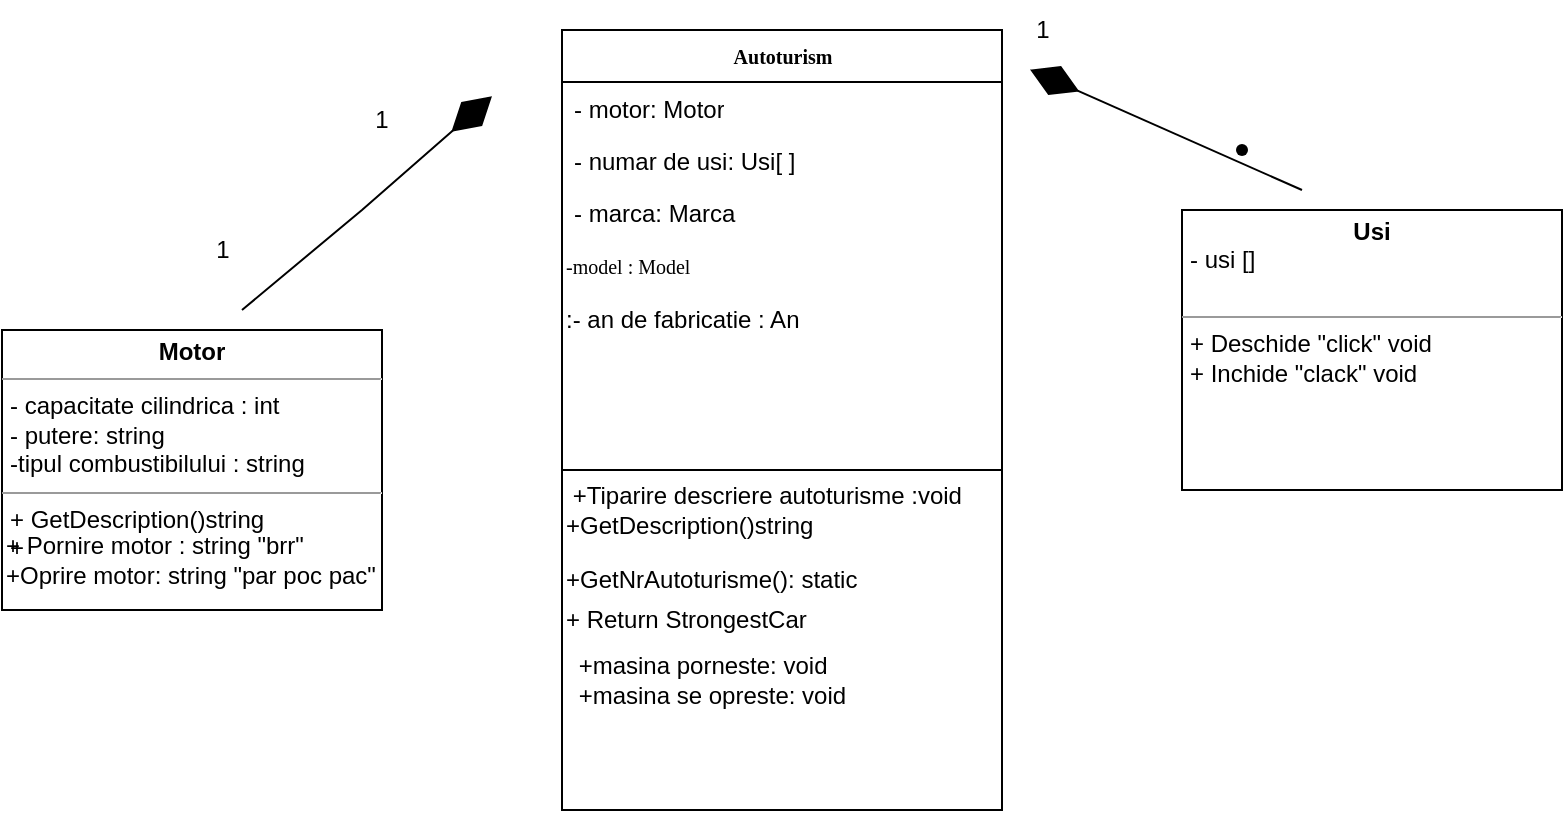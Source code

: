 <mxfile version="20.8.16" type="github">
  <diagram name="Page-1" id="c4acf3e9-155e-7222-9cf6-157b1a14988f">
    <mxGraphModel dx="1050" dy="525" grid="1" gridSize="10" guides="1" tooltips="1" connect="1" arrows="1" fold="1" page="1" pageScale="1" pageWidth="850" pageHeight="1100" background="none" math="0" shadow="0">
      <root>
        <mxCell id="0" />
        <mxCell id="1" parent="0" />
        <mxCell id="17acba5748e5396b-30" value="&lt;b&gt;Autoturism&lt;/b&gt;" style="swimlane;html=1;fontStyle=0;childLayout=stackLayout;horizontal=1;startSize=26;fillColor=none;horizontalStack=0;resizeParent=1;resizeLast=0;collapsible=1;marginBottom=0;swimlaneFillColor=#ffffff;rounded=0;shadow=0;comic=0;labelBackgroundColor=none;strokeWidth=1;fontFamily=Verdana;fontSize=10;align=center;textDirection=ltr;" parent="1" vertex="1">
          <mxGeometry x="340" y="70" width="220" height="220" as="geometry" />
        </mxCell>
        <mxCell id="17acba5748e5396b-31" value="- motor: Motor&lt;br&gt;" style="text;html=1;strokeColor=none;fillColor=none;align=left;verticalAlign=top;spacingLeft=4;spacingRight=4;whiteSpace=wrap;overflow=hidden;rotatable=0;points=[[0,0.5],[1,0.5]];portConstraint=eastwest;" parent="17acba5748e5396b-30" vertex="1">
          <mxGeometry y="26" width="220" height="26" as="geometry" />
        </mxCell>
        <mxCell id="17acba5748e5396b-32" value="- numar de usi: Usi[ ]" style="text;html=1;strokeColor=none;fillColor=none;align=left;verticalAlign=top;spacingLeft=4;spacingRight=4;whiteSpace=wrap;overflow=hidden;rotatable=0;points=[[0,0.5],[1,0.5]];portConstraint=eastwest;" parent="17acba5748e5396b-30" vertex="1">
          <mxGeometry y="52" width="220" height="26" as="geometry" />
        </mxCell>
        <mxCell id="17acba5748e5396b-33" value="- marca: Marca&lt;br&gt;&lt;br&gt;" style="text;html=1;strokeColor=none;fillColor=none;align=left;verticalAlign=top;spacingLeft=4;spacingRight=4;whiteSpace=wrap;overflow=hidden;rotatable=0;points=[[0,0.5],[1,0.5]];portConstraint=eastwest;" parent="17acba5748e5396b-30" vertex="1">
          <mxGeometry y="78" width="220" height="32" as="geometry" />
        </mxCell>
        <mxCell id="5d2195bd80daf111-16" value="-model : Model" style="text;html=1;resizable=0;points=[];autosize=1;align=left;verticalAlign=top;spacingTop=-4;fontSize=10;fontFamily=Verdana;fontColor=#000000;" parent="17acba5748e5396b-30" vertex="1">
          <mxGeometry y="110" width="220" height="20" as="geometry" />
        </mxCell>
        <mxCell id="Fru1zeG-IIHjsc8SuM4v-11" value=":- an de fabricatie : An" style="text;strokeColor=none;align=left;fillColor=none;html=1;verticalAlign=middle;whiteSpace=wrap;rounded=0;" vertex="1" parent="17acba5748e5396b-30">
          <mxGeometry y="130" width="220" height="30" as="geometry" />
        </mxCell>
        <mxCell id="5d2195bd80daf111-18" value="&lt;p style=&quot;margin:0px;margin-top:4px;text-align:center;&quot;&gt;&lt;b&gt;Motor&lt;/b&gt;&lt;/p&gt;&lt;hr size=&quot;1&quot;&gt;&lt;p style=&quot;margin:0px;margin-left:4px;&quot;&gt;- capacitate cilindrica : int&lt;br&gt;- putere: string&lt;/p&gt;&lt;p style=&quot;margin:0px;margin-left:4px;&quot;&gt;-tipul combustibilului : string&lt;/p&gt;&lt;hr size=&quot;1&quot;&gt;&lt;p style=&quot;margin:0px;margin-left:4px;&quot;&gt;+ GetDescription()string&lt;br&gt;+&amp;nbsp;&lt;/p&gt;" style="verticalAlign=top;align=left;overflow=fill;fontSize=12;fontFamily=Helvetica;html=1;rounded=0;shadow=0;comic=0;labelBackgroundColor=none;strokeWidth=1" parent="1" vertex="1">
          <mxGeometry x="60" y="220" width="190" height="140" as="geometry" />
        </mxCell>
        <mxCell id="5d2195bd80daf111-19" value="&lt;p style=&quot;margin:0px;margin-top:4px;text-align:center;&quot;&gt;&lt;b&gt;Usi&lt;/b&gt;&lt;/p&gt;&lt;p style=&quot;margin:0px;margin-left:4px;&quot;&gt;- usi []&lt;br&gt;&lt;br&gt;&lt;/p&gt;&lt;hr size=&quot;1&quot;&gt;&lt;p style=&quot;margin:0px;margin-left:4px;&quot;&gt;+ Deschide &quot;click&quot; void&lt;br&gt;+ Inchide &quot;clack&quot; void&lt;/p&gt;&lt;p style=&quot;margin:0px;margin-left:4px;&quot;&gt;&lt;br&gt;&lt;/p&gt;" style="verticalAlign=top;align=left;overflow=fill;fontSize=12;fontFamily=Helvetica;html=1;rounded=0;shadow=0;comic=0;labelBackgroundColor=none;strokeWidth=1" parent="1" vertex="1">
          <mxGeometry x="650" y="160" width="190" height="140" as="geometry" />
        </mxCell>
        <mxCell id="Fru1zeG-IIHjsc8SuM4v-13" value="" style="rounded=0;whiteSpace=wrap;html=1;" vertex="1" parent="1">
          <mxGeometry x="340" y="290" width="220" height="170" as="geometry" />
        </mxCell>
        <mxCell id="Fru1zeG-IIHjsc8SuM4v-14" value="&amp;nbsp;+Tiparire descriere autoturisme :void&lt;br&gt;+GetDescription()string" style="text;strokeColor=none;align=left;fillColor=none;html=1;verticalAlign=middle;whiteSpace=wrap;rounded=0;" vertex="1" parent="1">
          <mxGeometry x="340" y="290" width="210" height="40" as="geometry" />
        </mxCell>
        <mxCell id="Fru1zeG-IIHjsc8SuM4v-34" value="" style="shape=waypoint;sketch=0;size=6;pointerEvents=1;points=[];fillColor=none;resizable=0;rotatable=0;perimeter=centerPerimeter;snapToPoint=1;" vertex="1" parent="1">
          <mxGeometry x="670" y="120" width="20" height="20" as="geometry" />
        </mxCell>
        <mxCell id="Fru1zeG-IIHjsc8SuM4v-35" value="1" style="text;html=1;align=center;verticalAlign=middle;resizable=0;points=[];autosize=1;strokeColor=none;fillColor=none;" vertex="1" parent="1">
          <mxGeometry x="565" y="55" width="30" height="30" as="geometry" />
        </mxCell>
        <mxCell id="Fru1zeG-IIHjsc8SuM4v-43" value="" style="endArrow=diamondThin;endFill=1;endSize=24;html=1;rounded=0;labelBackgroundColor=#FFFFFF;exitX=0.3;exitY=1.16;exitDx=0;exitDy=0;exitPerimeter=0;entryX=0.3;entryY=1.16;entryDx=0;entryDy=0;entryPerimeter=0;" edge="1" parent="1" target="Fru1zeG-IIHjsc8SuM4v-35">
          <mxGeometry width="160" relative="1" as="geometry">
            <mxPoint x="710" y="150" as="sourcePoint" />
            <mxPoint x="650" y="80" as="targetPoint" />
          </mxGeometry>
        </mxCell>
        <mxCell id="Fru1zeG-IIHjsc8SuM4v-52" value="+ Pornire motor : string &quot;brr&quot;&lt;br&gt;+Oprire motor: string &quot;par poc pac&quot;" style="text;html=1;strokeColor=none;fillColor=none;align=left;verticalAlign=middle;whiteSpace=wrap;rounded=0;fontStyle=0" vertex="1" parent="1">
          <mxGeometry x="60" y="320" width="200" height="30" as="geometry" />
        </mxCell>
        <mxCell id="Fru1zeG-IIHjsc8SuM4v-53" value="+GetNrAutoturisme(): static" style="text;html=1;strokeColor=none;fillColor=none;align=left;verticalAlign=middle;whiteSpace=wrap;rounded=0;" vertex="1" parent="1">
          <mxGeometry x="340" y="330" width="190" height="30" as="geometry" />
        </mxCell>
        <mxCell id="Fru1zeG-IIHjsc8SuM4v-54" style="edgeStyle=none;rounded=0;orthogonalLoop=1;jettySize=auto;html=1;entryX=1;entryY=0.5;entryDx=0;entryDy=0;labelBackgroundColor=#FFFFFF;" edge="1" parent="1" source="Fru1zeG-IIHjsc8SuM4v-53" target="Fru1zeG-IIHjsc8SuM4v-53">
          <mxGeometry relative="1" as="geometry" />
        </mxCell>
        <mxCell id="Fru1zeG-IIHjsc8SuM4v-56" value="+ Return StrongestCar" style="text;html=1;strokeColor=none;fillColor=none;align=left;verticalAlign=middle;whiteSpace=wrap;rounded=0;" vertex="1" parent="1">
          <mxGeometry x="340" y="350" width="200" height="30" as="geometry" />
        </mxCell>
        <mxCell id="Fru1zeG-IIHjsc8SuM4v-57" value="&amp;nbsp;+masina porneste: void&lt;br&gt;&amp;nbsp;+masina se opreste: void" style="text;html=1;strokeColor=none;fillColor=none;align=left;verticalAlign=middle;whiteSpace=wrap;rounded=0;" vertex="1" parent="1">
          <mxGeometry x="342.5" y="370" width="205" height="50" as="geometry" />
        </mxCell>
        <mxCell id="Fru1zeG-IIHjsc8SuM4v-62" value="1" style="text;html=1;align=center;verticalAlign=middle;resizable=0;points=[];autosize=1;strokeColor=none;fillColor=none;" vertex="1" parent="1">
          <mxGeometry x="155" y="165" width="30" height="30" as="geometry" />
        </mxCell>
        <mxCell id="Fru1zeG-IIHjsc8SuM4v-63" value="" style="endArrow=diamondThin;endFill=1;endSize=24;html=1;rounded=0;labelBackgroundColor=#FFFFFF;" edge="1" parent="1">
          <mxGeometry width="160" relative="1" as="geometry">
            <mxPoint x="180" y="210" as="sourcePoint" />
            <mxPoint x="305" y="103.125" as="targetPoint" />
            <Array as="points">
              <mxPoint x="240" y="160" />
            </Array>
          </mxGeometry>
        </mxCell>
        <mxCell id="Fru1zeG-IIHjsc8SuM4v-65" value="1" style="text;html=1;strokeColor=none;fillColor=none;align=center;verticalAlign=middle;whiteSpace=wrap;rounded=0;" vertex="1" parent="1">
          <mxGeometry x="220" y="100" width="60" height="30" as="geometry" />
        </mxCell>
      </root>
    </mxGraphModel>
  </diagram>
</mxfile>
